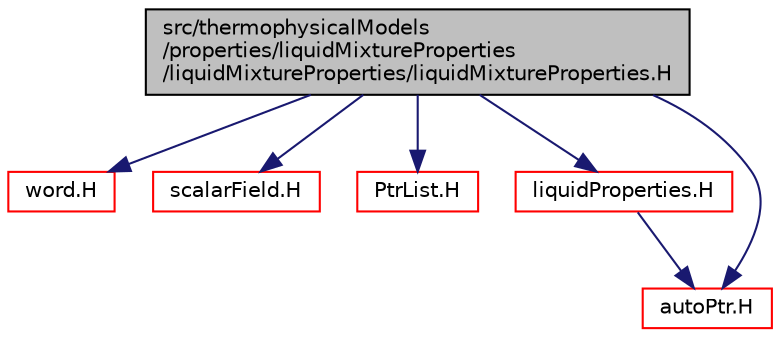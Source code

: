 digraph "src/thermophysicalModels/properties/liquidMixtureProperties/liquidMixtureProperties/liquidMixtureProperties.H"
{
  bgcolor="transparent";
  edge [fontname="Helvetica",fontsize="10",labelfontname="Helvetica",labelfontsize="10"];
  node [fontname="Helvetica",fontsize="10",shape=record];
  Node0 [label="src/thermophysicalModels\l/properties/liquidMixtureProperties\l/liquidMixtureProperties/liquidMixtureProperties.H",height=0.2,width=0.4,color="black", fillcolor="grey75", style="filled", fontcolor="black"];
  Node0 -> Node1 [color="midnightblue",fontsize="10",style="solid",fontname="Helvetica"];
  Node1 [label="word.H",height=0.2,width=0.4,color="red",URL="$a13514.html"];
  Node0 -> Node13 [color="midnightblue",fontsize="10",style="solid",fontname="Helvetica"];
  Node13 [label="scalarField.H",height=0.2,width=0.4,color="red",URL="$a10370.html"];
  Node0 -> Node94 [color="midnightblue",fontsize="10",style="solid",fontname="Helvetica"];
  Node94 [label="PtrList.H",height=0.2,width=0.4,color="red",URL="$a09419.html"];
  Node0 -> Node98 [color="midnightblue",fontsize="10",style="solid",fontname="Helvetica"];
  Node98 [label="liquidProperties.H",height=0.2,width=0.4,color="red",URL="$a16280.html"];
  Node98 -> Node66 [color="midnightblue",fontsize="10",style="solid",fontname="Helvetica"];
  Node66 [label="autoPtr.H",height=0.2,width=0.4,color="red",URL="$a11828.html"];
  Node0 -> Node66 [color="midnightblue",fontsize="10",style="solid",fontname="Helvetica"];
}
